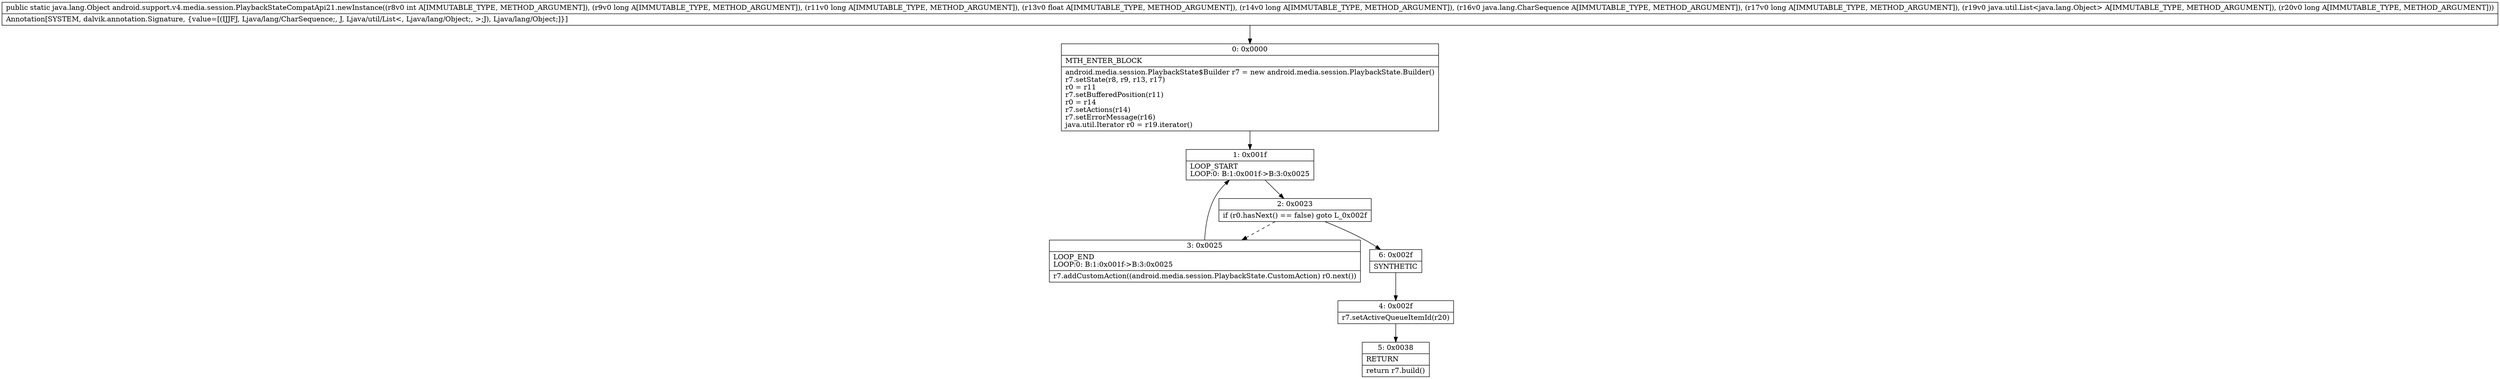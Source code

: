 digraph "CFG forandroid.support.v4.media.session.PlaybackStateCompatApi21.newInstance(IJJFJLjava\/lang\/CharSequence;JLjava\/util\/List;J)Ljava\/lang\/Object;" {
Node_0 [shape=record,label="{0\:\ 0x0000|MTH_ENTER_BLOCK\l|android.media.session.PlaybackState$Builder r7 = new android.media.session.PlaybackState.Builder()\lr7.setState(r8, r9, r13, r17)\lr0 = r11\lr7.setBufferedPosition(r11)\lr0 = r14\lr7.setActions(r14)\lr7.setErrorMessage(r16)\ljava.util.Iterator r0 = r19.iterator()\l}"];
Node_1 [shape=record,label="{1\:\ 0x001f|LOOP_START\lLOOP:0: B:1:0x001f\-\>B:3:0x0025\l}"];
Node_2 [shape=record,label="{2\:\ 0x0023|if (r0.hasNext() == false) goto L_0x002f\l}"];
Node_3 [shape=record,label="{3\:\ 0x0025|LOOP_END\lLOOP:0: B:1:0x001f\-\>B:3:0x0025\l|r7.addCustomAction((android.media.session.PlaybackState.CustomAction) r0.next())\l}"];
Node_4 [shape=record,label="{4\:\ 0x002f|r7.setActiveQueueItemId(r20)\l}"];
Node_5 [shape=record,label="{5\:\ 0x0038|RETURN\l|return r7.build()\l}"];
Node_6 [shape=record,label="{6\:\ 0x002f|SYNTHETIC\l}"];
MethodNode[shape=record,label="{public static java.lang.Object android.support.v4.media.session.PlaybackStateCompatApi21.newInstance((r8v0 int A[IMMUTABLE_TYPE, METHOD_ARGUMENT]), (r9v0 long A[IMMUTABLE_TYPE, METHOD_ARGUMENT]), (r11v0 long A[IMMUTABLE_TYPE, METHOD_ARGUMENT]), (r13v0 float A[IMMUTABLE_TYPE, METHOD_ARGUMENT]), (r14v0 long A[IMMUTABLE_TYPE, METHOD_ARGUMENT]), (r16v0 java.lang.CharSequence A[IMMUTABLE_TYPE, METHOD_ARGUMENT]), (r17v0 long A[IMMUTABLE_TYPE, METHOD_ARGUMENT]), (r19v0 java.util.List\<java.lang.Object\> A[IMMUTABLE_TYPE, METHOD_ARGUMENT]), (r20v0 long A[IMMUTABLE_TYPE, METHOD_ARGUMENT]))  | Annotation[SYSTEM, dalvik.annotation.Signature, \{value=[(IJJFJ, Ljava\/lang\/CharSequence;, J, Ljava\/util\/List\<, Ljava\/lang\/Object;, \>;J), Ljava\/lang\/Object;]\}]\l}"];
MethodNode -> Node_0;
Node_0 -> Node_1;
Node_1 -> Node_2;
Node_2 -> Node_3[style=dashed];
Node_2 -> Node_6;
Node_3 -> Node_1;
Node_4 -> Node_5;
Node_6 -> Node_4;
}

